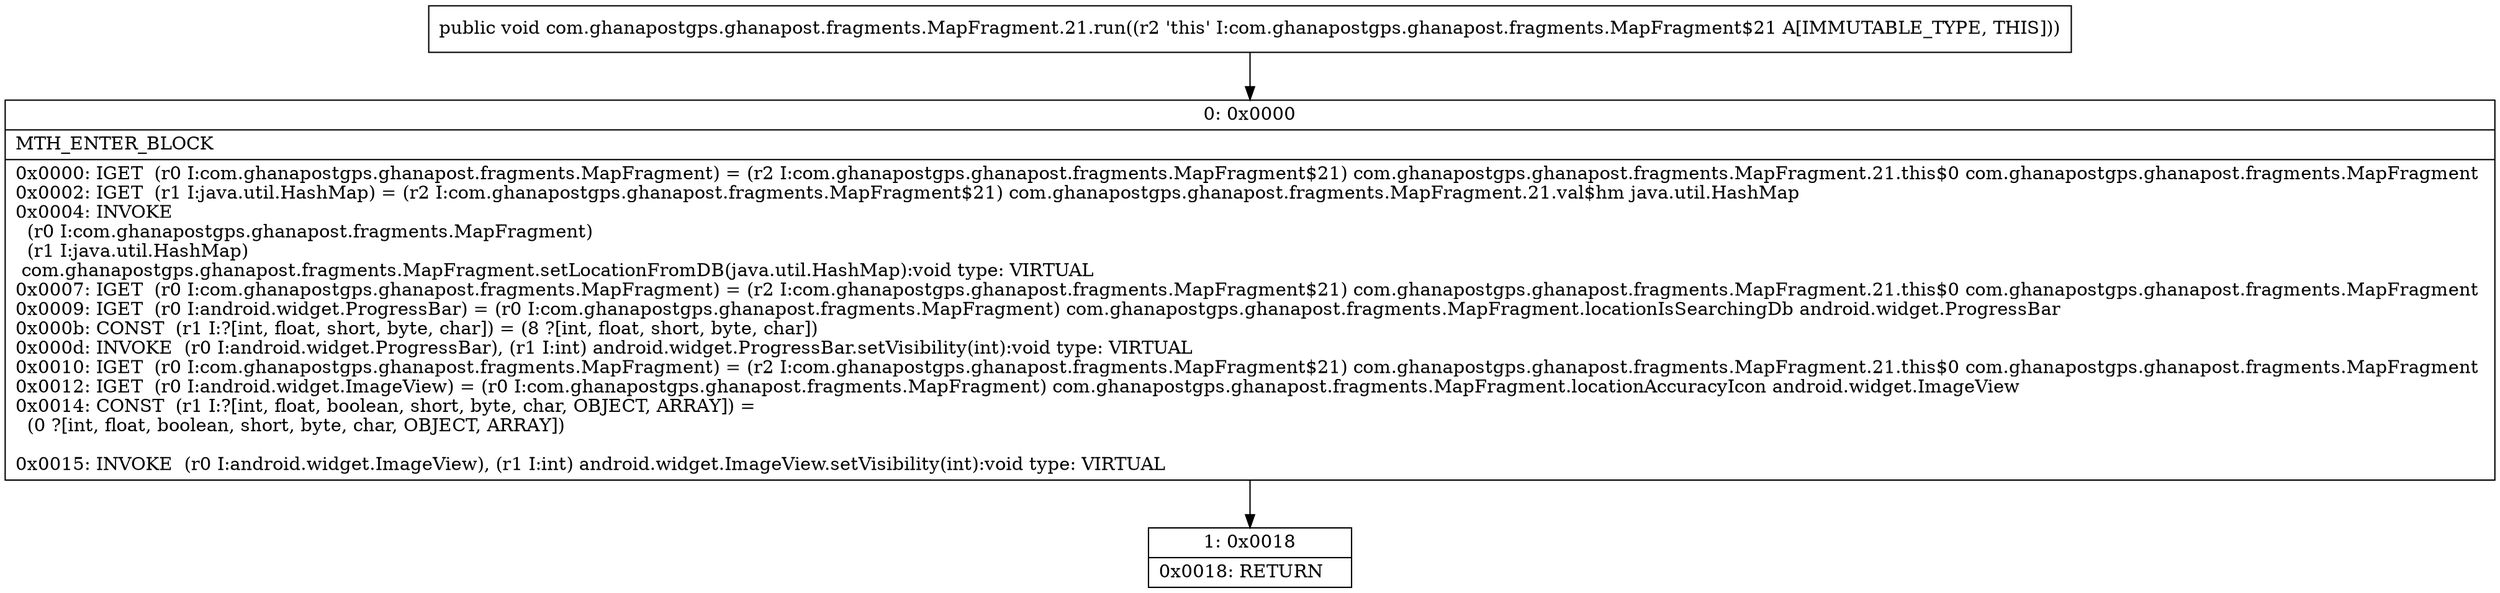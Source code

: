 digraph "CFG forcom.ghanapostgps.ghanapost.fragments.MapFragment.21.run()V" {
Node_0 [shape=record,label="{0\:\ 0x0000|MTH_ENTER_BLOCK\l|0x0000: IGET  (r0 I:com.ghanapostgps.ghanapost.fragments.MapFragment) = (r2 I:com.ghanapostgps.ghanapost.fragments.MapFragment$21) com.ghanapostgps.ghanapost.fragments.MapFragment.21.this$0 com.ghanapostgps.ghanapost.fragments.MapFragment \l0x0002: IGET  (r1 I:java.util.HashMap) = (r2 I:com.ghanapostgps.ghanapost.fragments.MapFragment$21) com.ghanapostgps.ghanapost.fragments.MapFragment.21.val$hm java.util.HashMap \l0x0004: INVOKE  \l  (r0 I:com.ghanapostgps.ghanapost.fragments.MapFragment)\l  (r1 I:java.util.HashMap)\l com.ghanapostgps.ghanapost.fragments.MapFragment.setLocationFromDB(java.util.HashMap):void type: VIRTUAL \l0x0007: IGET  (r0 I:com.ghanapostgps.ghanapost.fragments.MapFragment) = (r2 I:com.ghanapostgps.ghanapost.fragments.MapFragment$21) com.ghanapostgps.ghanapost.fragments.MapFragment.21.this$0 com.ghanapostgps.ghanapost.fragments.MapFragment \l0x0009: IGET  (r0 I:android.widget.ProgressBar) = (r0 I:com.ghanapostgps.ghanapost.fragments.MapFragment) com.ghanapostgps.ghanapost.fragments.MapFragment.locationIsSearchingDb android.widget.ProgressBar \l0x000b: CONST  (r1 I:?[int, float, short, byte, char]) = (8 ?[int, float, short, byte, char]) \l0x000d: INVOKE  (r0 I:android.widget.ProgressBar), (r1 I:int) android.widget.ProgressBar.setVisibility(int):void type: VIRTUAL \l0x0010: IGET  (r0 I:com.ghanapostgps.ghanapost.fragments.MapFragment) = (r2 I:com.ghanapostgps.ghanapost.fragments.MapFragment$21) com.ghanapostgps.ghanapost.fragments.MapFragment.21.this$0 com.ghanapostgps.ghanapost.fragments.MapFragment \l0x0012: IGET  (r0 I:android.widget.ImageView) = (r0 I:com.ghanapostgps.ghanapost.fragments.MapFragment) com.ghanapostgps.ghanapost.fragments.MapFragment.locationAccuracyIcon android.widget.ImageView \l0x0014: CONST  (r1 I:?[int, float, boolean, short, byte, char, OBJECT, ARRAY]) = \l  (0 ?[int, float, boolean, short, byte, char, OBJECT, ARRAY])\l \l0x0015: INVOKE  (r0 I:android.widget.ImageView), (r1 I:int) android.widget.ImageView.setVisibility(int):void type: VIRTUAL \l}"];
Node_1 [shape=record,label="{1\:\ 0x0018|0x0018: RETURN   \l}"];
MethodNode[shape=record,label="{public void com.ghanapostgps.ghanapost.fragments.MapFragment.21.run((r2 'this' I:com.ghanapostgps.ghanapost.fragments.MapFragment$21 A[IMMUTABLE_TYPE, THIS])) }"];
MethodNode -> Node_0;
Node_0 -> Node_1;
}


